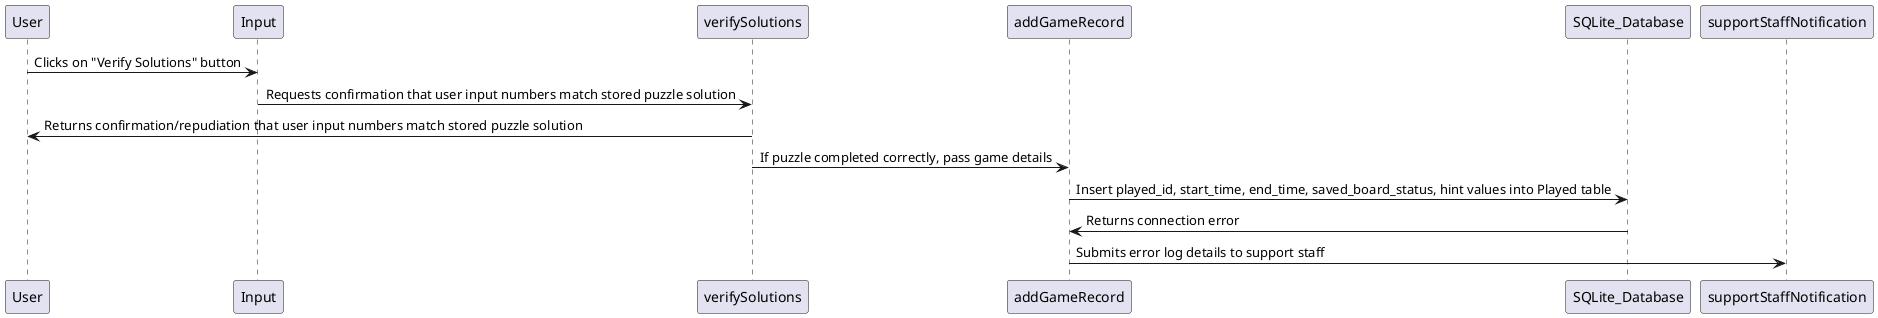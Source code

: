 @startuml

User -> Input: Clicks on "Verify Solutions" button
Input -> verifySolutions: Requests confirmation that user input numbers match stored puzzle solution
verifySolutions -> User: Returns confirmation/repudiation that user input numbers match stored puzzle solution
verifySolutions -> addGameRecord: If puzzle completed correctly, pass game details
addGameRecord -> SQLite_Database: Insert played_id, start_time, end_time, saved_board_status, hint values into Played table
SQLite_Database -> addGameRecord: Returns connection error
addGameRecord -> supportStaffNotification: Submits error log details to support staff
@enduml